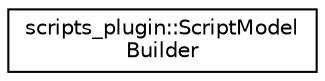digraph "Graphical Class Hierarchy"
{
 // LATEX_PDF_SIZE
  edge [fontname="Helvetica",fontsize="10",labelfontname="Helvetica",labelfontsize="10"];
  node [fontname="Helvetica",fontsize="10",shape=record];
  rankdir="LR";
  Node0 [label="scripts_plugin::ScriptModel\lBuilder",height=0.2,width=0.4,color="black", fillcolor="white", style="filled",URL="$classscripts__plugin_1_1_script_model_builder.html",tooltip=" "];
}
